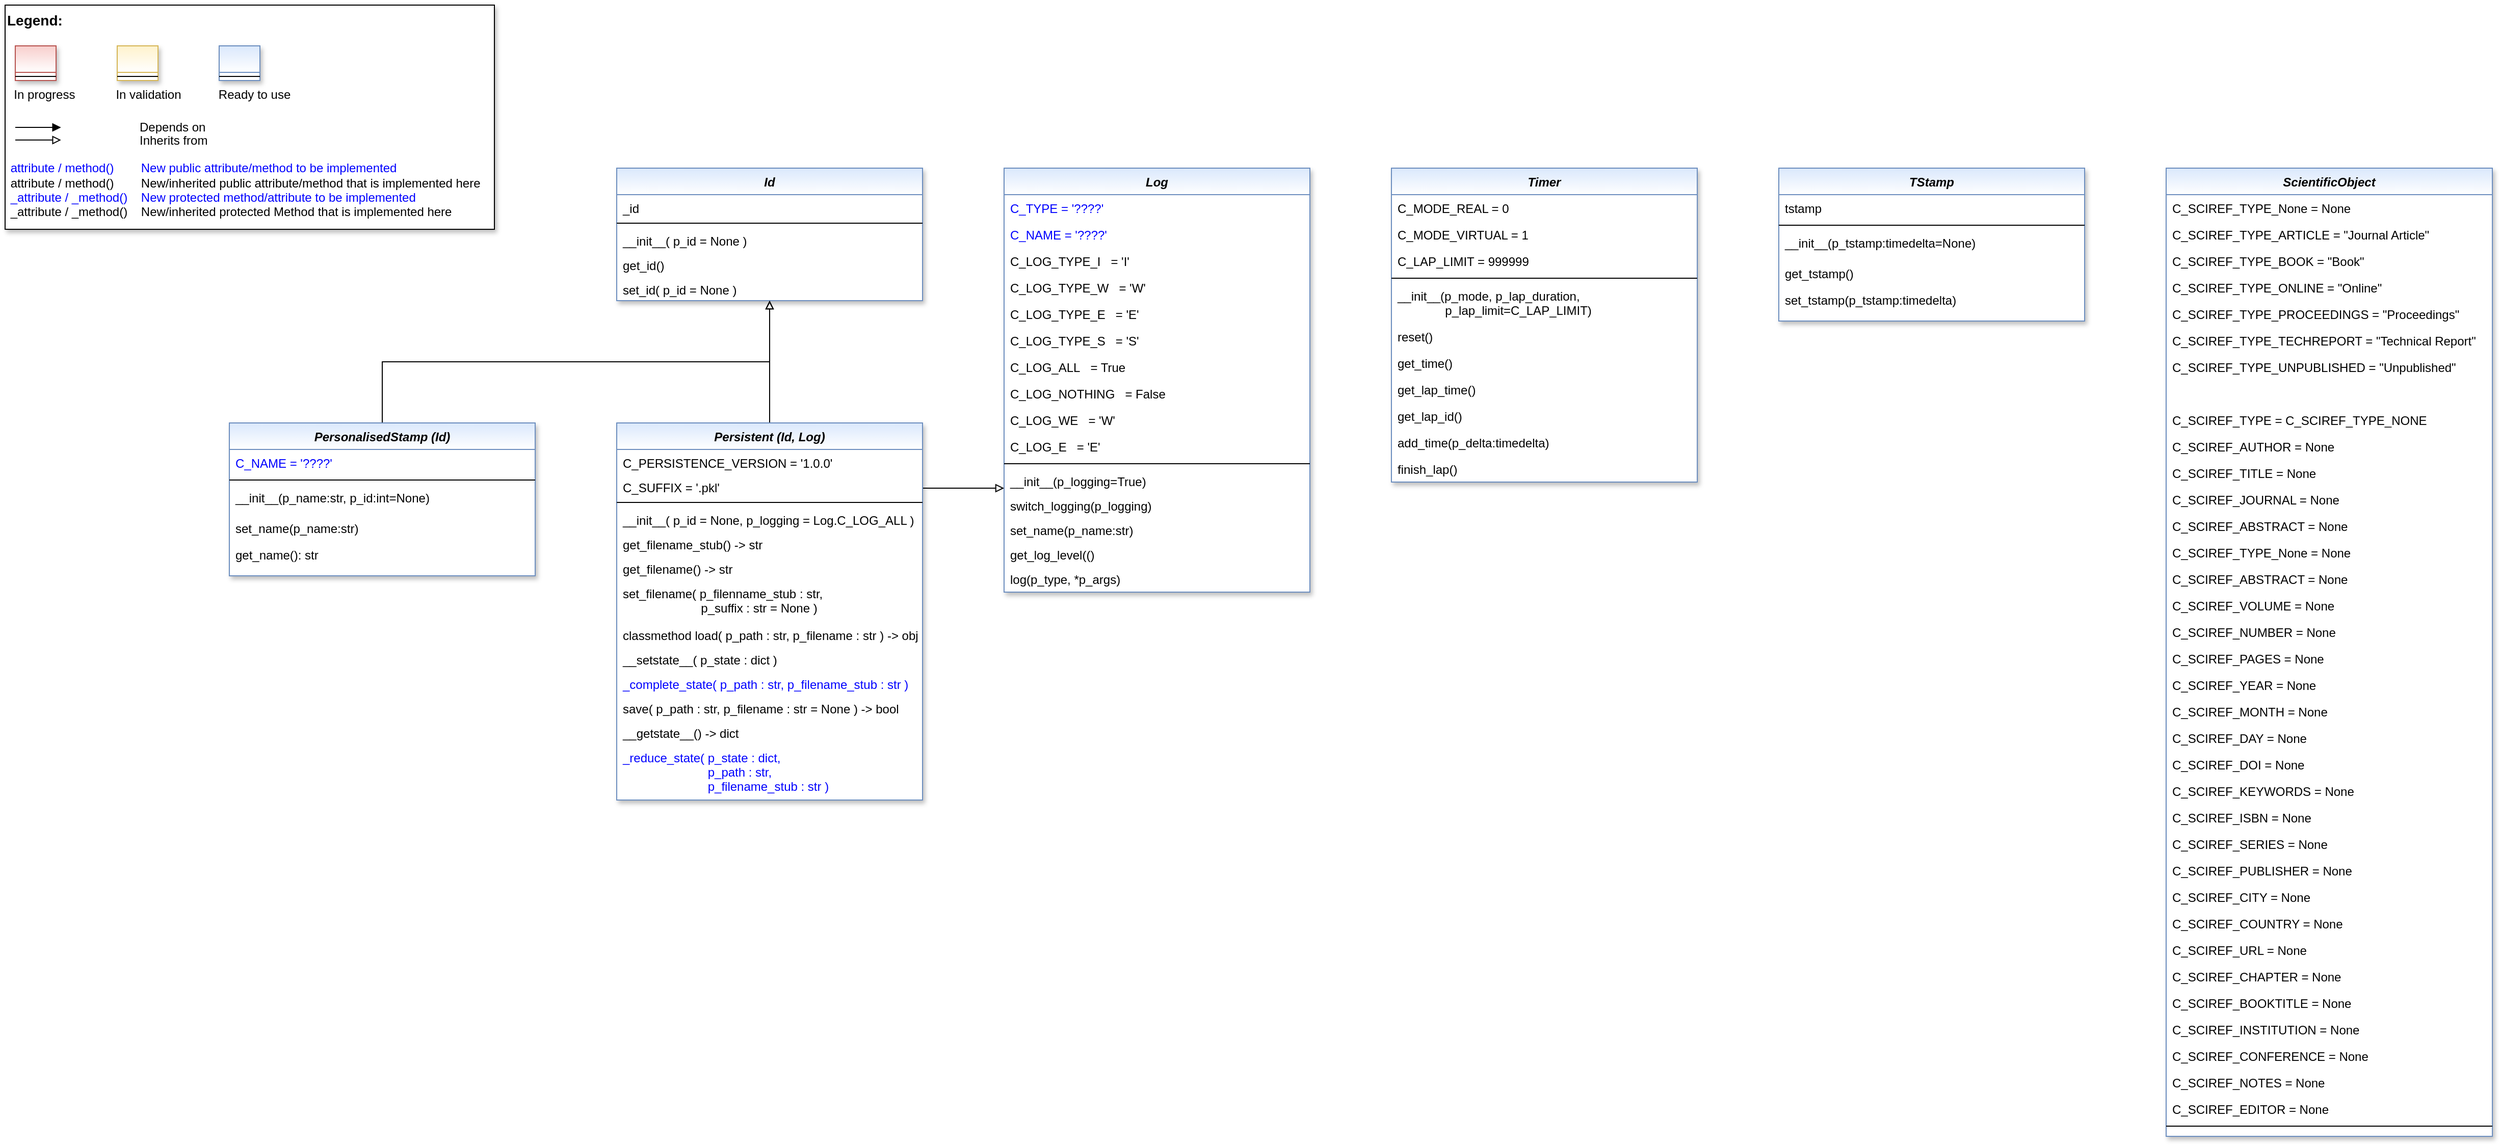 <mxfile version="20.7.4" type="device"><diagram id="C5RBs43oDa-KdzZeNtuy" name="Page-1"><mxGraphModel dx="2894" dy="1236" grid="1" gridSize="10" guides="1" tooltips="1" connect="1" arrows="1" fold="1" page="1" pageScale="1" pageWidth="2336" pageHeight="1654" background="none" math="0" shadow="0"><root><mxCell id="WIyWlLk6GJQsqaUBKTNV-0"/><mxCell id="WIyWlLk6GJQsqaUBKTNV-1" parent="WIyWlLk6GJQsqaUBKTNV-0"/><mxCell id="bgMfdcs62GZ-gJ5sxorQ-0" value="Timer" style="swimlane;fontStyle=3;align=center;verticalAlign=top;childLayout=stackLayout;horizontal=1;startSize=26;horizontalStack=0;resizeParent=1;resizeLast=0;collapsible=1;marginBottom=0;rounded=0;shadow=1;strokeWidth=1;fillColor=#dae8fc;strokeColor=#6c8ebf;gradientColor=#FFFFFF;swimlaneFillColor=#FFFFFF;" parent="WIyWlLk6GJQsqaUBKTNV-1" vertex="1"><mxGeometry x="1400" y="200" width="300" height="308" as="geometry"><mxRectangle x="230" y="140" width="160" height="26" as="alternateBounds"/></mxGeometry></mxCell><mxCell id="bgMfdcs62GZ-gJ5sxorQ-1" value="C_MODE_REAL = 0" style="text;align=left;verticalAlign=top;spacingLeft=4;spacingRight=4;overflow=hidden;rotatable=0;points=[[0,0.5],[1,0.5]];portConstraint=eastwest;" parent="bgMfdcs62GZ-gJ5sxorQ-0" vertex="1"><mxGeometry y="26" width="300" height="26" as="geometry"/></mxCell><mxCell id="a7D3vBZzGCBZv9gorVLi-0" value="C_MODE_VIRTUAL = 1" style="text;align=left;verticalAlign=top;spacingLeft=4;spacingRight=4;overflow=hidden;rotatable=0;points=[[0,0.5],[1,0.5]];portConstraint=eastwest;" parent="bgMfdcs62GZ-gJ5sxorQ-0" vertex="1"><mxGeometry y="52" width="300" height="26" as="geometry"/></mxCell><mxCell id="a7D3vBZzGCBZv9gorVLi-1" value="C_LAP_LIMIT = 999999" style="text;align=left;verticalAlign=top;spacingLeft=4;spacingRight=4;overflow=hidden;rotatable=0;points=[[0,0.5],[1,0.5]];portConstraint=eastwest;" parent="bgMfdcs62GZ-gJ5sxorQ-0" vertex="1"><mxGeometry y="78" width="300" height="26" as="geometry"/></mxCell><mxCell id="bgMfdcs62GZ-gJ5sxorQ-2" value="" style="line;html=1;strokeWidth=1;align=left;verticalAlign=middle;spacingTop=-1;spacingLeft=3;spacingRight=3;rotatable=0;labelPosition=right;points=[];portConstraint=eastwest;" parent="bgMfdcs62GZ-gJ5sxorQ-0" vertex="1"><mxGeometry y="104" width="300" height="8" as="geometry"/></mxCell><mxCell id="bgMfdcs62GZ-gJ5sxorQ-3" value="__init__(p_mode, p_lap_duration,&#10;              p_lap_limit=C_LAP_LIMIT)" style="text;align=left;verticalAlign=top;spacingLeft=4;spacingRight=4;overflow=hidden;rotatable=0;points=[[0,0.5],[1,0.5]];portConstraint=eastwest;" parent="bgMfdcs62GZ-gJ5sxorQ-0" vertex="1"><mxGeometry y="112" width="300" height="40" as="geometry"/></mxCell><mxCell id="a7D3vBZzGCBZv9gorVLi-2" value="reset()" style="text;align=left;verticalAlign=top;spacingLeft=4;spacingRight=4;overflow=hidden;rotatable=0;points=[[0,0.5],[1,0.5]];portConstraint=eastwest;" parent="bgMfdcs62GZ-gJ5sxorQ-0" vertex="1"><mxGeometry y="152" width="300" height="26" as="geometry"/></mxCell><mxCell id="a7D3vBZzGCBZv9gorVLi-3" value="get_time()" style="text;align=left;verticalAlign=top;spacingLeft=4;spacingRight=4;overflow=hidden;rotatable=0;points=[[0,0.5],[1,0.5]];portConstraint=eastwest;" parent="bgMfdcs62GZ-gJ5sxorQ-0" vertex="1"><mxGeometry y="178" width="300" height="26" as="geometry"/></mxCell><mxCell id="PuHn4NUrcOmfV9xxtkw8-0" value="get_lap_time()" style="text;align=left;verticalAlign=top;spacingLeft=4;spacingRight=4;overflow=hidden;rotatable=0;points=[[0,0.5],[1,0.5]];portConstraint=eastwest;" parent="bgMfdcs62GZ-gJ5sxorQ-0" vertex="1"><mxGeometry y="204" width="300" height="26" as="geometry"/></mxCell><mxCell id="PuHn4NUrcOmfV9xxtkw8-1" value="get_lap_id()" style="text;align=left;verticalAlign=top;spacingLeft=4;spacingRight=4;overflow=hidden;rotatable=0;points=[[0,0.5],[1,0.5]];portConstraint=eastwest;" parent="bgMfdcs62GZ-gJ5sxorQ-0" vertex="1"><mxGeometry y="230" width="300" height="26" as="geometry"/></mxCell><mxCell id="TGkLLcsEz0-7tvpFlWuC-0" value="add_time(p_delta:timedelta)" style="text;align=left;verticalAlign=top;spacingLeft=4;spacingRight=4;overflow=hidden;rotatable=0;points=[[0,0.5],[1,0.5]];portConstraint=eastwest;" parent="bgMfdcs62GZ-gJ5sxorQ-0" vertex="1"><mxGeometry y="256" width="300" height="26" as="geometry"/></mxCell><mxCell id="PuHn4NUrcOmfV9xxtkw8-2" value="finish_lap()" style="text;align=left;verticalAlign=top;spacingLeft=4;spacingRight=4;overflow=hidden;rotatable=0;points=[[0,0.5],[1,0.5]];portConstraint=eastwest;" parent="bgMfdcs62GZ-gJ5sxorQ-0" vertex="1"><mxGeometry y="282" width="300" height="26" as="geometry"/></mxCell><mxCell id="wOOyNorhm0IPKL5RJFF_-0" value="Log" style="swimlane;fontStyle=3;align=center;verticalAlign=top;childLayout=stackLayout;horizontal=1;startSize=26;horizontalStack=0;resizeParent=1;resizeLast=0;collapsible=1;marginBottom=0;rounded=0;shadow=1;strokeWidth=1;fillColor=#dae8fc;strokeColor=#6c8ebf;gradientColor=#FFFFFF;swimlaneFillColor=#FFFFFF;" parent="WIyWlLk6GJQsqaUBKTNV-1" vertex="1"><mxGeometry x="1020" y="200" width="300" height="416" as="geometry"><mxRectangle x="230" y="140" width="160" height="26" as="alternateBounds"/></mxGeometry></mxCell><mxCell id="wOOyNorhm0IPKL5RJFF_-1" value="C_TYPE = '????'&#10;" style="text;align=left;verticalAlign=top;spacingLeft=4;spacingRight=4;overflow=hidden;rotatable=0;points=[[0,0.5],[1,0.5]];portConstraint=eastwest;fontColor=#0000FF;" parent="wOOyNorhm0IPKL5RJFF_-0" vertex="1"><mxGeometry y="26" width="300" height="26" as="geometry"/></mxCell><mxCell id="wOOyNorhm0IPKL5RJFF_-4" value="C_NAME = '????'&#10;" style="text;align=left;verticalAlign=top;spacingLeft=4;spacingRight=4;overflow=hidden;rotatable=0;points=[[0,0.5],[1,0.5]];portConstraint=eastwest;fontColor=#0000FF;" parent="wOOyNorhm0IPKL5RJFF_-0" vertex="1"><mxGeometry y="52" width="300" height="26" as="geometry"/></mxCell><mxCell id="Sitd4XUR5ouGdiu0kk2x-0" value="C_LOG_TYPE_I   = 'I'" style="text;align=left;verticalAlign=top;spacingLeft=4;spacingRight=4;overflow=hidden;rotatable=0;points=[[0,0.5],[1,0.5]];portConstraint=eastwest;fontColor=default;" parent="wOOyNorhm0IPKL5RJFF_-0" vertex="1"><mxGeometry y="78" width="300" height="26" as="geometry"/></mxCell><mxCell id="Sitd4XUR5ouGdiu0kk2x-1" value="C_LOG_TYPE_W   = 'W'" style="text;align=left;verticalAlign=top;spacingLeft=4;spacingRight=4;overflow=hidden;rotatable=0;points=[[0,0.5],[1,0.5]];portConstraint=eastwest;fontColor=default;" parent="wOOyNorhm0IPKL5RJFF_-0" vertex="1"><mxGeometry y="104" width="300" height="26" as="geometry"/></mxCell><mxCell id="Sitd4XUR5ouGdiu0kk2x-2" value="C_LOG_TYPE_E   = 'E'" style="text;align=left;verticalAlign=top;spacingLeft=4;spacingRight=4;overflow=hidden;rotatable=0;points=[[0,0.5],[1,0.5]];portConstraint=eastwest;fontColor=default;" parent="wOOyNorhm0IPKL5RJFF_-0" vertex="1"><mxGeometry y="130" width="300" height="26" as="geometry"/></mxCell><mxCell id="Sitd4XUR5ouGdiu0kk2x-3" value="C_LOG_TYPE_S   = 'S'" style="text;align=left;verticalAlign=top;spacingLeft=4;spacingRight=4;overflow=hidden;rotatable=0;points=[[0,0.5],[1,0.5]];portConstraint=eastwest;fontColor=default;" parent="wOOyNorhm0IPKL5RJFF_-0" vertex="1"><mxGeometry y="156" width="300" height="26" as="geometry"/></mxCell><mxCell id="Sitd4XUR5ouGdiu0kk2x-4" value="C_LOG_ALL   = True" style="text;align=left;verticalAlign=top;spacingLeft=4;spacingRight=4;overflow=hidden;rotatable=0;points=[[0,0.5],[1,0.5]];portConstraint=eastwest;fontColor=default;" parent="wOOyNorhm0IPKL5RJFF_-0" vertex="1"><mxGeometry y="182" width="300" height="26" as="geometry"/></mxCell><mxCell id="Sitd4XUR5ouGdiu0kk2x-5" value="C_LOG_NOTHING   = False" style="text;align=left;verticalAlign=top;spacingLeft=4;spacingRight=4;overflow=hidden;rotatable=0;points=[[0,0.5],[1,0.5]];portConstraint=eastwest;fontColor=default;" parent="wOOyNorhm0IPKL5RJFF_-0" vertex="1"><mxGeometry y="208" width="300" height="26" as="geometry"/></mxCell><mxCell id="Sitd4XUR5ouGdiu0kk2x-6" value="C_LOG_WE   = 'W'" style="text;align=left;verticalAlign=top;spacingLeft=4;spacingRight=4;overflow=hidden;rotatable=0;points=[[0,0.5],[1,0.5]];portConstraint=eastwest;fontColor=default;" parent="wOOyNorhm0IPKL5RJFF_-0" vertex="1"><mxGeometry y="234" width="300" height="26" as="geometry"/></mxCell><mxCell id="Sitd4XUR5ouGdiu0kk2x-7" value="C_LOG_E   = 'E'" style="text;align=left;verticalAlign=top;spacingLeft=4;spacingRight=4;overflow=hidden;rotatable=0;points=[[0,0.5],[1,0.5]];portConstraint=eastwest;fontColor=default;" parent="wOOyNorhm0IPKL5RJFF_-0" vertex="1"><mxGeometry y="260" width="300" height="26" as="geometry"/></mxCell><mxCell id="wOOyNorhm0IPKL5RJFF_-2" value="" style="line;html=1;strokeWidth=1;align=left;verticalAlign=middle;spacingTop=-1;spacingLeft=3;spacingRight=3;rotatable=0;labelPosition=right;points=[];portConstraint=eastwest;" parent="wOOyNorhm0IPKL5RJFF_-0" vertex="1"><mxGeometry y="286" width="300" height="8" as="geometry"/></mxCell><mxCell id="wOOyNorhm0IPKL5RJFF_-3" value="__init__(p_logging=True)" style="text;align=left;verticalAlign=top;spacingLeft=4;spacingRight=4;overflow=hidden;rotatable=0;points=[[0,0.5],[1,0.5]];portConstraint=eastwest;" parent="wOOyNorhm0IPKL5RJFF_-0" vertex="1"><mxGeometry y="294" width="300" height="24" as="geometry"/></mxCell><mxCell id="wOOyNorhm0IPKL5RJFF_-5" value="switch_logging(p_logging)" style="text;align=left;verticalAlign=top;spacingLeft=4;spacingRight=4;overflow=hidden;rotatable=0;points=[[0,0.5],[1,0.5]];portConstraint=eastwest;" parent="wOOyNorhm0IPKL5RJFF_-0" vertex="1"><mxGeometry y="318" width="300" height="24" as="geometry"/></mxCell><mxCell id="5YyYM9NK3f8UlfanujHQ-0" value="set_name(p_name:str)" style="text;align=left;verticalAlign=top;spacingLeft=4;spacingRight=4;overflow=hidden;rotatable=0;points=[[0,0.5],[1,0.5]];portConstraint=eastwest;" parent="wOOyNorhm0IPKL5RJFF_-0" vertex="1"><mxGeometry y="342" width="300" height="24" as="geometry"/></mxCell><mxCell id="wCxpYQhEE_Nz_e2Aimwp-0" value="get_log_level(()" style="text;align=left;verticalAlign=top;spacingLeft=4;spacingRight=4;overflow=hidden;rotatable=0;points=[[0,0.5],[1,0.5]];portConstraint=eastwest;" parent="wOOyNorhm0IPKL5RJFF_-0" vertex="1"><mxGeometry y="366" width="300" height="24" as="geometry"/></mxCell><mxCell id="wOOyNorhm0IPKL5RJFF_-7" value="log(p_type, *p_args)" style="text;align=left;verticalAlign=top;spacingLeft=4;spacingRight=4;overflow=hidden;rotatable=0;points=[[0,0.5],[1,0.5]];portConstraint=eastwest;" parent="wOOyNorhm0IPKL5RJFF_-0" vertex="1"><mxGeometry y="390" width="300" height="26" as="geometry"/></mxCell><mxCell id="huwpeFCsxoTQQdfWVsrF-0" value="TStamp" style="swimlane;fontStyle=3;align=center;verticalAlign=top;childLayout=stackLayout;horizontal=1;startSize=26;horizontalStack=0;resizeParent=1;resizeLast=0;collapsible=1;marginBottom=0;rounded=0;shadow=1;strokeWidth=1;fillColor=#dae8fc;strokeColor=#6c8ebf;gradientColor=#FFFFFF;swimlaneFillColor=#FFFFFF;" parent="WIyWlLk6GJQsqaUBKTNV-1" vertex="1"><mxGeometry x="1780" y="200" width="300" height="150" as="geometry"><mxRectangle x="230" y="140" width="160" height="26" as="alternateBounds"/></mxGeometry></mxCell><mxCell id="huwpeFCsxoTQQdfWVsrF-1" value="tstamp" style="text;align=left;verticalAlign=top;spacingLeft=4;spacingRight=4;overflow=hidden;rotatable=0;points=[[0,0.5],[1,0.5]];portConstraint=eastwest;" parent="huwpeFCsxoTQQdfWVsrF-0" vertex="1"><mxGeometry y="26" width="300" height="26" as="geometry"/></mxCell><mxCell id="huwpeFCsxoTQQdfWVsrF-4" value="" style="line;html=1;strokeWidth=1;align=left;verticalAlign=middle;spacingTop=-1;spacingLeft=3;spacingRight=3;rotatable=0;labelPosition=right;points=[];portConstraint=eastwest;" parent="huwpeFCsxoTQQdfWVsrF-0" vertex="1"><mxGeometry y="52" width="300" height="8" as="geometry"/></mxCell><mxCell id="huwpeFCsxoTQQdfWVsrF-5" value="__init__(p_tstamp:timedelta=None)" style="text;align=left;verticalAlign=top;spacingLeft=4;spacingRight=4;overflow=hidden;rotatable=0;points=[[0,0.5],[1,0.5]];portConstraint=eastwest;" parent="huwpeFCsxoTQQdfWVsrF-0" vertex="1"><mxGeometry y="60" width="300" height="30" as="geometry"/></mxCell><mxCell id="huwpeFCsxoTQQdfWVsrF-6" value="get_tstamp()" style="text;align=left;verticalAlign=top;spacingLeft=4;spacingRight=4;overflow=hidden;rotatable=0;points=[[0,0.5],[1,0.5]];portConstraint=eastwest;" parent="huwpeFCsxoTQQdfWVsrF-0" vertex="1"><mxGeometry y="90" width="300" height="26" as="geometry"/></mxCell><mxCell id="huwpeFCsxoTQQdfWVsrF-7" value="set_tstamp(p_tstamp:timedelta)" style="text;align=left;verticalAlign=top;spacingLeft=4;spacingRight=4;overflow=hidden;rotatable=0;points=[[0,0.5],[1,0.5]];portConstraint=eastwest;" parent="huwpeFCsxoTQQdfWVsrF-0" vertex="1"><mxGeometry y="116" width="300" height="26" as="geometry"/></mxCell><mxCell id="ZXzUqIAL4igxPkpYoOi9-0" value="Id" style="swimlane;fontStyle=3;align=center;verticalAlign=top;childLayout=stackLayout;horizontal=1;startSize=26;horizontalStack=0;resizeParent=1;resizeLast=0;collapsible=1;marginBottom=0;rounded=0;shadow=1;strokeWidth=1;fillColor=#dae8fc;strokeColor=#6c8ebf;gradientColor=#FFFFFF;swimlaneFillColor=#FFFFFF;" parent="WIyWlLk6GJQsqaUBKTNV-1" vertex="1"><mxGeometry x="640" y="200" width="300" height="130" as="geometry"><mxRectangle x="230" y="140" width="160" height="26" as="alternateBounds"/></mxGeometry></mxCell><mxCell id="cLGEqnKjlF98sGwJrwcT-0" value="_id" style="text;align=left;verticalAlign=top;spacingLeft=4;spacingRight=4;overflow=hidden;rotatable=0;points=[[0,0.5],[1,0.5]];portConstraint=eastwest;" parent="ZXzUqIAL4igxPkpYoOi9-0" vertex="1"><mxGeometry y="26" width="300" height="24" as="geometry"/></mxCell><mxCell id="ZXzUqIAL4igxPkpYoOi9-1" value="" style="line;html=1;strokeWidth=1;align=left;verticalAlign=middle;spacingTop=-1;spacingLeft=3;spacingRight=3;rotatable=0;labelPosition=right;points=[];portConstraint=eastwest;" parent="ZXzUqIAL4igxPkpYoOi9-0" vertex="1"><mxGeometry y="50" width="300" height="8" as="geometry"/></mxCell><mxCell id="ZXzUqIAL4igxPkpYoOi9-3" value="__init__( p_id = None )" style="text;align=left;verticalAlign=top;spacingLeft=4;spacingRight=4;overflow=hidden;rotatable=0;points=[[0,0.5],[1,0.5]];portConstraint=eastwest;" parent="ZXzUqIAL4igxPkpYoOi9-0" vertex="1"><mxGeometry y="58" width="300" height="24" as="geometry"/></mxCell><mxCell id="cLGEqnKjlF98sGwJrwcT-1" value="get_id()" style="text;align=left;verticalAlign=top;spacingLeft=4;spacingRight=4;overflow=hidden;rotatable=0;points=[[0,0.5],[1,0.5]];portConstraint=eastwest;" parent="ZXzUqIAL4igxPkpYoOi9-0" vertex="1"><mxGeometry y="82" width="300" height="24" as="geometry"/></mxCell><mxCell id="cLGEqnKjlF98sGwJrwcT-2" value="set_id( p_id = None )" style="text;align=left;verticalAlign=top;spacingLeft=4;spacingRight=4;overflow=hidden;rotatable=0;points=[[0,0.5],[1,0.5]];portConstraint=eastwest;" parent="ZXzUqIAL4igxPkpYoOi9-0" vertex="1"><mxGeometry y="106" width="300" height="24" as="geometry"/></mxCell><mxCell id="Sitd4XUR5ouGdiu0kk2x-8" value="" style="group" parent="WIyWlLk6GJQsqaUBKTNV-1" vertex="1" connectable="0"><mxGeometry x="40" y="40" width="480" height="220" as="geometry"/></mxCell><mxCell id="Sitd4XUR5ouGdiu0kk2x-9" value="&lt;font color=&quot;#000000&quot; size=&quot;1&quot;&gt;&lt;b style=&quot;font-size: 14px&quot;&gt;Legend:&lt;br&gt;&lt;/b&gt;&lt;/font&gt;&lt;br&gt;&lt;br&gt;&lt;br&gt;&lt;font color=&quot;#0000ff&quot; style=&quot;font-size: 6px&quot;&gt;&lt;br&gt;&lt;/font&gt;&lt;span style=&quot;color: rgb(0 , 0 , 0)&quot;&gt;&lt;font style=&quot;font-size: 4px&quot;&gt;&amp;nbsp; &amp;nbsp;&lt;/font&gt;&amp;nbsp;In progress&amp;nbsp; &amp;nbsp; &amp;nbsp; &amp;nbsp; &amp;nbsp; &amp;nbsp; In validation&amp;nbsp; &amp;nbsp; &amp;nbsp; &amp;nbsp; &amp;nbsp; &amp;nbsp;Ready to use&lt;/span&gt;&lt;font color=&quot;#000000&quot;&gt;&amp;nbsp;&lt;br&gt;&lt;/font&gt;&lt;font color=&quot;#0000ff&quot;&gt;&lt;br&gt;&lt;br&gt;&lt;br&gt;&lt;br&gt;&amp;nbsp;attribute / method()&amp;nbsp; &amp;nbsp; &amp;nbsp; &amp;nbsp; New public attribute/method to be implemented&lt;/font&gt;&lt;br&gt;&lt;font color=&quot;#000000&quot;&gt;&amp;nbsp;&lt;/font&gt;&lt;font color=&quot;#000000&quot;&gt;attribute / method()&lt;span&gt;&#9;&lt;/span&gt;&amp;nbsp; &amp;nbsp; &amp;nbsp; &amp;nbsp;New/inherited public attribute/method that is implemented here&lt;br&gt;&lt;/font&gt;&lt;font color=&quot;#0000ff&quot;&gt;&amp;nbsp;_attribute /&amp;nbsp;&lt;/font&gt;&lt;font color=&quot;#0000ff&quot;&gt;_method()&amp;nbsp; &amp;nbsp; New protected method/attribute to be implemented&lt;/font&gt;&lt;br&gt;&lt;font color=&quot;#000000&quot;&gt;&amp;nbsp;_attribute / _method()&amp;nbsp; &amp;nbsp; New/inherited protected Method that is implemented here&lt;br&gt;&lt;/font&gt;&lt;font color=&quot;#000000&quot;&gt;&lt;br&gt;&lt;br&gt;&lt;br&gt;&lt;br&gt;&lt;br&gt;&lt;/font&gt;" style="text;html=1;align=left;verticalAlign=top;whiteSpace=wrap;rounded=0;fontColor=#006600;strokeColor=#000000;shadow=1;fillColor=#ffffff;" parent="Sitd4XUR5ouGdiu0kk2x-8" vertex="1"><mxGeometry width="480" height="220" as="geometry"/></mxCell><mxCell id="Sitd4XUR5ouGdiu0kk2x-10" value="Depends on" style="endArrow=block;html=1;labelPosition=right;verticalLabelPosition=middle;align=left;verticalAlign=middle;endFill=1;fontSize=12;" parent="Sitd4XUR5ouGdiu0kk2x-8" edge="1"><mxGeometry x="-1590" y="-2180" width="50" height="50" as="geometry"><mxPoint x="10.0" y="120.003" as="sourcePoint"/><mxPoint x="54.848" y="120.003" as="targetPoint"/><mxPoint x="98" as="offset"/><Array as="points"><mxPoint x="30" y="120"/></Array></mxGeometry></mxCell><mxCell id="Sitd4XUR5ouGdiu0kk2x-11" value="Inherits from" style="endArrow=block;html=1;labelPosition=right;verticalLabelPosition=middle;align=left;verticalAlign=middle;endFill=0;fontSize=12;" parent="Sitd4XUR5ouGdiu0kk2x-8" edge="1"><mxGeometry x="-1590" y="-2180" width="50" height="50" as="geometry"><mxPoint x="10.0" y="132.385" as="sourcePoint"/><mxPoint x="54.848" y="132.385" as="targetPoint"/><mxPoint x="98" y="1" as="offset"/></mxGeometry></mxCell><mxCell id="Sitd4XUR5ouGdiu0kk2x-12" value="" style="swimlane;fontStyle=3;align=center;verticalAlign=top;childLayout=stackLayout;horizontal=1;startSize=26;horizontalStack=0;resizeParent=1;resizeLast=0;collapsible=1;marginBottom=0;rounded=0;shadow=1;strokeWidth=1;fillColor=#f8cecc;strokeColor=#b85450;gradientColor=#ffffff;swimlaneFillColor=#ffffff;" parent="Sitd4XUR5ouGdiu0kk2x-8" vertex="1"><mxGeometry x="10" y="40" width="40" height="34" as="geometry"><mxRectangle x="230" y="140" width="160" height="26" as="alternateBounds"/></mxGeometry></mxCell><mxCell id="Sitd4XUR5ouGdiu0kk2x-13" value="" style="line;html=1;strokeWidth=1;align=left;verticalAlign=middle;spacingTop=-1;spacingLeft=3;spacingRight=3;rotatable=0;labelPosition=right;points=[];portConstraint=eastwest;" parent="Sitd4XUR5ouGdiu0kk2x-12" vertex="1"><mxGeometry y="26" width="40" height="8" as="geometry"/></mxCell><mxCell id="Sitd4XUR5ouGdiu0kk2x-14" value="" style="swimlane;fontStyle=3;align=center;verticalAlign=top;childLayout=stackLayout;horizontal=1;startSize=26;horizontalStack=0;resizeParent=1;resizeLast=0;collapsible=1;marginBottom=0;rounded=0;shadow=1;strokeWidth=1;fillColor=#fff2cc;strokeColor=#d6b656;gradientColor=#ffffff;swimlaneFillColor=#ffffff;" parent="Sitd4XUR5ouGdiu0kk2x-8" vertex="1"><mxGeometry x="110" y="40" width="40" height="34" as="geometry"><mxRectangle x="230" y="140" width="160" height="26" as="alternateBounds"/></mxGeometry></mxCell><mxCell id="Sitd4XUR5ouGdiu0kk2x-15" value="" style="line;html=1;strokeWidth=1;align=left;verticalAlign=middle;spacingTop=-1;spacingLeft=3;spacingRight=3;rotatable=0;labelPosition=right;points=[];portConstraint=eastwest;" parent="Sitd4XUR5ouGdiu0kk2x-14" vertex="1"><mxGeometry y="26" width="40" height="8" as="geometry"/></mxCell><mxCell id="Sitd4XUR5ouGdiu0kk2x-16" value="" style="swimlane;fontStyle=3;align=center;verticalAlign=top;childLayout=stackLayout;horizontal=1;startSize=26;horizontalStack=0;resizeParent=1;resizeLast=0;collapsible=1;marginBottom=0;rounded=0;shadow=1;strokeWidth=1;fillColor=#dae8fc;strokeColor=#6c8ebf;gradientColor=#ffffff;swimlaneFillColor=#ffffff;" parent="Sitd4XUR5ouGdiu0kk2x-8" vertex="1"><mxGeometry x="210" y="40" width="40" height="34" as="geometry"><mxRectangle x="230" y="140" width="160" height="26" as="alternateBounds"/></mxGeometry></mxCell><mxCell id="Sitd4XUR5ouGdiu0kk2x-17" value="" style="line;html=1;strokeWidth=1;align=left;verticalAlign=middle;spacingTop=-1;spacingLeft=3;spacingRight=3;rotatable=0;labelPosition=right;points=[];portConstraint=eastwest;" parent="Sitd4XUR5ouGdiu0kk2x-16" vertex="1"><mxGeometry y="26" width="40" height="8" as="geometry"/></mxCell><mxCell id="cLGEqnKjlF98sGwJrwcT-15" style="edgeStyle=orthogonalEdgeStyle;rounded=0;orthogonalLoop=1;jettySize=auto;html=1;endArrow=block;endFill=0;" parent="WIyWlLk6GJQsqaUBKTNV-1" source="fBVEfF3avQhWG5mbOqyu-0" target="ZXzUqIAL4igxPkpYoOi9-0" edge="1"><mxGeometry relative="1" as="geometry"><Array as="points"><mxPoint x="410" y="390"/><mxPoint x="790" y="390"/></Array></mxGeometry></mxCell><mxCell id="fBVEfF3avQhWG5mbOqyu-0" value="PersonalisedStamp (Id)" style="swimlane;fontStyle=3;align=center;verticalAlign=top;childLayout=stackLayout;horizontal=1;startSize=26;horizontalStack=0;resizeParent=1;resizeLast=0;collapsible=1;marginBottom=0;rounded=0;shadow=1;strokeWidth=1;fillColor=#dae8fc;strokeColor=#6c8ebf;gradientColor=#FFFFFF;swimlaneFillColor=#FFFFFF;" parent="WIyWlLk6GJQsqaUBKTNV-1" vertex="1"><mxGeometry x="260" y="450" width="300" height="150" as="geometry"><mxRectangle x="230" y="140" width="160" height="26" as="alternateBounds"/></mxGeometry></mxCell><mxCell id="fBVEfF3avQhWG5mbOqyu-6" value="C_NAME = '????'&#10;" style="text;align=left;verticalAlign=top;spacingLeft=4;spacingRight=4;overflow=hidden;rotatable=0;points=[[0,0.5],[1,0.5]];portConstraint=eastwest;fontColor=#0000FF;" parent="fBVEfF3avQhWG5mbOqyu-0" vertex="1"><mxGeometry y="26" width="300" height="26" as="geometry"/></mxCell><mxCell id="fBVEfF3avQhWG5mbOqyu-2" value="" style="line;html=1;strokeWidth=1;align=left;verticalAlign=middle;spacingTop=-1;spacingLeft=3;spacingRight=3;rotatable=0;labelPosition=right;points=[];portConstraint=eastwest;" parent="fBVEfF3avQhWG5mbOqyu-0" vertex="1"><mxGeometry y="52" width="300" height="8" as="geometry"/></mxCell><mxCell id="fBVEfF3avQhWG5mbOqyu-3" value="__init__(p_name:str, p_id:int=None)" style="text;align=left;verticalAlign=top;spacingLeft=4;spacingRight=4;overflow=hidden;rotatable=0;points=[[0,0.5],[1,0.5]];portConstraint=eastwest;" parent="fBVEfF3avQhWG5mbOqyu-0" vertex="1"><mxGeometry y="60" width="300" height="30" as="geometry"/></mxCell><mxCell id="fBVEfF3avQhWG5mbOqyu-7" value="set_name(p_name:str)" style="text;align=left;verticalAlign=top;spacingLeft=4;spacingRight=4;overflow=hidden;rotatable=0;points=[[0,0.5],[1,0.5]];portConstraint=eastwest;" parent="fBVEfF3avQhWG5mbOqyu-0" vertex="1"><mxGeometry y="90" width="300" height="26" as="geometry"/></mxCell><mxCell id="fBVEfF3avQhWG5mbOqyu-8" value="get_name(): str" style="text;align=left;verticalAlign=top;spacingLeft=4;spacingRight=4;overflow=hidden;rotatable=0;points=[[0,0.5],[1,0.5]];portConstraint=eastwest;" parent="fBVEfF3avQhWG5mbOqyu-0" vertex="1"><mxGeometry y="116" width="300" height="26" as="geometry"/></mxCell><mxCell id="UDpwU4JwNeAg4p_54pbl-0" value="ScientificObject" style="swimlane;fontStyle=3;align=center;verticalAlign=top;childLayout=stackLayout;horizontal=1;startSize=26;horizontalStack=0;resizeParent=1;resizeLast=0;collapsible=1;marginBottom=0;rounded=0;shadow=1;strokeWidth=1;fillColor=#dae8fc;strokeColor=#6c8ebf;gradientColor=#FFFFFF;swimlaneFillColor=#FFFFFF;" parent="WIyWlLk6GJQsqaUBKTNV-1" vertex="1"><mxGeometry x="2160" y="200" width="320" height="950" as="geometry"><mxRectangle x="230" y="140" width="160" height="26" as="alternateBounds"/></mxGeometry></mxCell><mxCell id="UDpwU4JwNeAg4p_54pbl-3" value="C_SCIREF_TYPE_None = None" style="text;align=left;verticalAlign=top;spacingLeft=4;spacingRight=4;overflow=hidden;rotatable=0;points=[[0,0.5],[1,0.5]];portConstraint=eastwest;fontColor=default;" parent="UDpwU4JwNeAg4p_54pbl-0" vertex="1"><mxGeometry y="26" width="320" height="26" as="geometry"/></mxCell><mxCell id="UDpwU4JwNeAg4p_54pbl-17" value="C_SCIREF_TYPE_ARTICLE = &quot;Journal Article&quot;" style="text;align=left;verticalAlign=top;spacingLeft=4;spacingRight=4;overflow=hidden;rotatable=0;points=[[0,0.5],[1,0.5]];portConstraint=eastwest;fontColor=default;" parent="UDpwU4JwNeAg4p_54pbl-0" vertex="1"><mxGeometry y="52" width="320" height="26" as="geometry"/></mxCell><mxCell id="UDpwU4JwNeAg4p_54pbl-19" value="C_SCIREF_TYPE_BOOK = &quot;Book&quot;" style="text;align=left;verticalAlign=top;spacingLeft=4;spacingRight=4;overflow=hidden;rotatable=0;points=[[0,0.5],[1,0.5]];portConstraint=eastwest;fontColor=default;" parent="UDpwU4JwNeAg4p_54pbl-0" vertex="1"><mxGeometry y="78" width="320" height="26" as="geometry"/></mxCell><mxCell id="UDpwU4JwNeAg4p_54pbl-18" value="C_SCIREF_TYPE_ONLINE = &quot;Online&quot;" style="text;align=left;verticalAlign=top;spacingLeft=4;spacingRight=4;overflow=hidden;rotatable=0;points=[[0,0.5],[1,0.5]];portConstraint=eastwest;fontColor=default;" parent="UDpwU4JwNeAg4p_54pbl-0" vertex="1"><mxGeometry y="104" width="320" height="26" as="geometry"/></mxCell><mxCell id="UDpwU4JwNeAg4p_54pbl-21" value="C_SCIREF_TYPE_PROCEEDINGS = &quot;Proceedings&quot;" style="text;align=left;verticalAlign=top;spacingLeft=4;spacingRight=4;overflow=hidden;rotatable=0;points=[[0,0.5],[1,0.5]];portConstraint=eastwest;fontColor=default;" parent="UDpwU4JwNeAg4p_54pbl-0" vertex="1"><mxGeometry y="130" width="320" height="26" as="geometry"/></mxCell><mxCell id="UDpwU4JwNeAg4p_54pbl-20" value="C_SCIREF_TYPE_TECHREPORT = &quot;Technical Report&quot;" style="text;align=left;verticalAlign=top;spacingLeft=4;spacingRight=4;overflow=hidden;rotatable=0;points=[[0,0.5],[1,0.5]];portConstraint=eastwest;fontColor=default;" parent="UDpwU4JwNeAg4p_54pbl-0" vertex="1"><mxGeometry y="156" width="320" height="26" as="geometry"/></mxCell><mxCell id="UDpwU4JwNeAg4p_54pbl-27" value="C_SCIREF_TYPE_UNPUBLISHED = &quot;Unpublished&quot;" style="text;align=left;verticalAlign=top;spacingLeft=4;spacingRight=4;overflow=hidden;rotatable=0;points=[[0,0.5],[1,0.5]];portConstraint=eastwest;fontColor=default;" parent="UDpwU4JwNeAg4p_54pbl-0" vertex="1"><mxGeometry y="182" width="320" height="26" as="geometry"/></mxCell><mxCell id="UDpwU4JwNeAg4p_54pbl-29" value=" " style="text;align=left;verticalAlign=top;spacingLeft=4;spacingRight=4;overflow=hidden;rotatable=0;points=[[0,0.5],[1,0.5]];portConstraint=eastwest;fontColor=default;" parent="UDpwU4JwNeAg4p_54pbl-0" vertex="1"><mxGeometry y="208" width="320" height="26" as="geometry"/></mxCell><mxCell id="UDpwU4JwNeAg4p_54pbl-26" value="C_SCIREF_TYPE = C_SCIREF_TYPE_NONE" style="text;align=left;verticalAlign=top;spacingLeft=4;spacingRight=4;overflow=hidden;rotatable=0;points=[[0,0.5],[1,0.5]];portConstraint=eastwest;fontColor=default;" parent="UDpwU4JwNeAg4p_54pbl-0" vertex="1"><mxGeometry y="234" width="320" height="26" as="geometry"/></mxCell><mxCell id="UDpwU4JwNeAg4p_54pbl-25" value=" C_SCIREF_AUTHOR = None" style="text;align=left;verticalAlign=top;spacingLeft=4;spacingRight=4;overflow=hidden;rotatable=0;points=[[0,0.5],[1,0.5]];portConstraint=eastwest;fontColor=default;" parent="UDpwU4JwNeAg4p_54pbl-0" vertex="1"><mxGeometry y="260" width="320" height="26" as="geometry"/></mxCell><mxCell id="UDpwU4JwNeAg4p_54pbl-24" value="C_SCIREF_TITLE = None" style="text;align=left;verticalAlign=top;spacingLeft=4;spacingRight=4;overflow=hidden;rotatable=0;points=[[0,0.5],[1,0.5]];portConstraint=eastwest;fontColor=default;" parent="UDpwU4JwNeAg4p_54pbl-0" vertex="1"><mxGeometry y="286" width="320" height="26" as="geometry"/></mxCell><mxCell id="UDpwU4JwNeAg4p_54pbl-23" value="C_SCIREF_JOURNAL = None" style="text;align=left;verticalAlign=top;spacingLeft=4;spacingRight=4;overflow=hidden;rotatable=0;points=[[0,0.5],[1,0.5]];portConstraint=eastwest;fontColor=default;" parent="UDpwU4JwNeAg4p_54pbl-0" vertex="1"><mxGeometry y="312" width="320" height="26" as="geometry"/></mxCell><mxCell id="UDpwU4JwNeAg4p_54pbl-22" value="C_SCIREF_ABSTRACT = None" style="text;align=left;verticalAlign=top;spacingLeft=4;spacingRight=4;overflow=hidden;rotatable=0;points=[[0,0.5],[1,0.5]];portConstraint=eastwest;fontColor=default;" parent="UDpwU4JwNeAg4p_54pbl-0" vertex="1"><mxGeometry y="338" width="320" height="26" as="geometry"/></mxCell><mxCell id="UDpwU4JwNeAg4p_54pbl-30" value="C_SCIREF_TYPE_None = None" style="text;align=left;verticalAlign=top;spacingLeft=4;spacingRight=4;overflow=hidden;rotatable=0;points=[[0,0.5],[1,0.5]];portConstraint=eastwest;fontColor=default;" parent="UDpwU4JwNeAg4p_54pbl-0" vertex="1"><mxGeometry y="364" width="320" height="26" as="geometry"/></mxCell><mxCell id="UDpwU4JwNeAg4p_54pbl-42" value="C_SCIREF_ABSTRACT = None" style="text;align=left;verticalAlign=top;spacingLeft=4;spacingRight=4;overflow=hidden;rotatable=0;points=[[0,0.5],[1,0.5]];portConstraint=eastwest;fontColor=default;" parent="UDpwU4JwNeAg4p_54pbl-0" vertex="1"><mxGeometry y="390" width="320" height="26" as="geometry"/></mxCell><mxCell id="UDpwU4JwNeAg4p_54pbl-41" value="C_SCIREF_VOLUME = None" style="text;align=left;verticalAlign=top;spacingLeft=4;spacingRight=4;overflow=hidden;rotatable=0;points=[[0,0.5],[1,0.5]];portConstraint=eastwest;fontColor=default;" parent="UDpwU4JwNeAg4p_54pbl-0" vertex="1"><mxGeometry y="416" width="320" height="26" as="geometry"/></mxCell><mxCell id="UDpwU4JwNeAg4p_54pbl-40" value="C_SCIREF_NUMBER = None" style="text;align=left;verticalAlign=top;spacingLeft=4;spacingRight=4;overflow=hidden;rotatable=0;points=[[0,0.5],[1,0.5]];portConstraint=eastwest;fontColor=default;" parent="UDpwU4JwNeAg4p_54pbl-0" vertex="1"><mxGeometry y="442" width="320" height="26" as="geometry"/></mxCell><mxCell id="UDpwU4JwNeAg4p_54pbl-39" value="C_SCIREF_PAGES = None" style="text;align=left;verticalAlign=top;spacingLeft=4;spacingRight=4;overflow=hidden;rotatable=0;points=[[0,0.5],[1,0.5]];portConstraint=eastwest;fontColor=default;" parent="UDpwU4JwNeAg4p_54pbl-0" vertex="1"><mxGeometry y="468" width="320" height="26" as="geometry"/></mxCell><mxCell id="UDpwU4JwNeAg4p_54pbl-38" value="C_SCIREF_YEAR = None" style="text;align=left;verticalAlign=top;spacingLeft=4;spacingRight=4;overflow=hidden;rotatable=0;points=[[0,0.5],[1,0.5]];portConstraint=eastwest;fontColor=default;" parent="UDpwU4JwNeAg4p_54pbl-0" vertex="1"><mxGeometry y="494" width="320" height="26" as="geometry"/></mxCell><mxCell id="UDpwU4JwNeAg4p_54pbl-37" value="C_SCIREF_MONTH = None" style="text;align=left;verticalAlign=top;spacingLeft=4;spacingRight=4;overflow=hidden;rotatable=0;points=[[0,0.5],[1,0.5]];portConstraint=eastwest;fontColor=default;" parent="UDpwU4JwNeAg4p_54pbl-0" vertex="1"><mxGeometry y="520" width="320" height="26" as="geometry"/></mxCell><mxCell id="UDpwU4JwNeAg4p_54pbl-36" value="C_SCIREF_DAY = None" style="text;align=left;verticalAlign=top;spacingLeft=4;spacingRight=4;overflow=hidden;rotatable=0;points=[[0,0.5],[1,0.5]];portConstraint=eastwest;fontColor=default;" parent="UDpwU4JwNeAg4p_54pbl-0" vertex="1"><mxGeometry y="546" width="320" height="26" as="geometry"/></mxCell><mxCell id="UDpwU4JwNeAg4p_54pbl-35" value="C_SCIREF_DOI = None" style="text;align=left;verticalAlign=top;spacingLeft=4;spacingRight=4;overflow=hidden;rotatable=0;points=[[0,0.5],[1,0.5]];portConstraint=eastwest;fontColor=default;" parent="UDpwU4JwNeAg4p_54pbl-0" vertex="1"><mxGeometry y="572" width="320" height="26" as="geometry"/></mxCell><mxCell id="UDpwU4JwNeAg4p_54pbl-34" value="C_SCIREF_KEYWORDS = None" style="text;align=left;verticalAlign=top;spacingLeft=4;spacingRight=4;overflow=hidden;rotatable=0;points=[[0,0.5],[1,0.5]];portConstraint=eastwest;fontColor=default;" parent="UDpwU4JwNeAg4p_54pbl-0" vertex="1"><mxGeometry y="598" width="320" height="26" as="geometry"/></mxCell><mxCell id="UDpwU4JwNeAg4p_54pbl-33" value="C_SCIREF_ISBN = None" style="text;align=left;verticalAlign=top;spacingLeft=4;spacingRight=4;overflow=hidden;rotatable=0;points=[[0,0.5],[1,0.5]];portConstraint=eastwest;fontColor=default;" parent="UDpwU4JwNeAg4p_54pbl-0" vertex="1"><mxGeometry y="624" width="320" height="26" as="geometry"/></mxCell><mxCell id="UDpwU4JwNeAg4p_54pbl-32" value="C_SCIREF_SERIES = None" style="text;align=left;verticalAlign=top;spacingLeft=4;spacingRight=4;overflow=hidden;rotatable=0;points=[[0,0.5],[1,0.5]];portConstraint=eastwest;fontColor=default;" parent="UDpwU4JwNeAg4p_54pbl-0" vertex="1"><mxGeometry y="650" width="320" height="26" as="geometry"/></mxCell><mxCell id="UDpwU4JwNeAg4p_54pbl-31" value="C_SCIREF_PUBLISHER = None" style="text;align=left;verticalAlign=top;spacingLeft=4;spacingRight=4;overflow=hidden;rotatable=0;points=[[0,0.5],[1,0.5]];portConstraint=eastwest;fontColor=default;" parent="UDpwU4JwNeAg4p_54pbl-0" vertex="1"><mxGeometry y="676" width="320" height="26" as="geometry"/></mxCell><mxCell id="UDpwU4JwNeAg4p_54pbl-43" value="C_SCIREF_CITY = None" style="text;align=left;verticalAlign=top;spacingLeft=4;spacingRight=4;overflow=hidden;rotatable=0;points=[[0,0.5],[1,0.5]];portConstraint=eastwest;fontColor=default;" parent="UDpwU4JwNeAg4p_54pbl-0" vertex="1"><mxGeometry y="702" width="320" height="26" as="geometry"/></mxCell><mxCell id="UDpwU4JwNeAg4p_54pbl-56" value="C_SCIREF_COUNTRY = None" style="text;align=left;verticalAlign=top;spacingLeft=4;spacingRight=4;overflow=hidden;rotatable=0;points=[[0,0.5],[1,0.5]];portConstraint=eastwest;fontColor=default;" parent="UDpwU4JwNeAg4p_54pbl-0" vertex="1"><mxGeometry y="728" width="320" height="26" as="geometry"/></mxCell><mxCell id="UDpwU4JwNeAg4p_54pbl-55" value="C_SCIREF_URL = None" style="text;align=left;verticalAlign=top;spacingLeft=4;spacingRight=4;overflow=hidden;rotatable=0;points=[[0,0.5],[1,0.5]];portConstraint=eastwest;fontColor=default;" parent="UDpwU4JwNeAg4p_54pbl-0" vertex="1"><mxGeometry y="754" width="320" height="26" as="geometry"/></mxCell><mxCell id="UDpwU4JwNeAg4p_54pbl-54" value=" C_SCIREF_CHAPTER = None" style="text;align=left;verticalAlign=top;spacingLeft=4;spacingRight=4;overflow=hidden;rotatable=0;points=[[0,0.5],[1,0.5]];portConstraint=eastwest;fontColor=default;" parent="UDpwU4JwNeAg4p_54pbl-0" vertex="1"><mxGeometry y="780" width="320" height="26" as="geometry"/></mxCell><mxCell id="UDpwU4JwNeAg4p_54pbl-53" value="C_SCIREF_BOOKTITLE = None" style="text;align=left;verticalAlign=top;spacingLeft=4;spacingRight=4;overflow=hidden;rotatable=0;points=[[0,0.5],[1,0.5]];portConstraint=eastwest;fontColor=default;" parent="UDpwU4JwNeAg4p_54pbl-0" vertex="1"><mxGeometry y="806" width="320" height="26" as="geometry"/></mxCell><mxCell id="UDpwU4JwNeAg4p_54pbl-52" value="C_SCIREF_INSTITUTION = None" style="text;align=left;verticalAlign=top;spacingLeft=4;spacingRight=4;overflow=hidden;rotatable=0;points=[[0,0.5],[1,0.5]];portConstraint=eastwest;fontColor=default;" parent="UDpwU4JwNeAg4p_54pbl-0" vertex="1"><mxGeometry y="832" width="320" height="26" as="geometry"/></mxCell><mxCell id="UDpwU4JwNeAg4p_54pbl-51" value="C_SCIREF_CONFERENCE = None" style="text;align=left;verticalAlign=top;spacingLeft=4;spacingRight=4;overflow=hidden;rotatable=0;points=[[0,0.5],[1,0.5]];portConstraint=eastwest;fontColor=default;" parent="UDpwU4JwNeAg4p_54pbl-0" vertex="1"><mxGeometry y="858" width="320" height="26" as="geometry"/></mxCell><mxCell id="UDpwU4JwNeAg4p_54pbl-50" value="C_SCIREF_NOTES = None" style="text;align=left;verticalAlign=top;spacingLeft=4;spacingRight=4;overflow=hidden;rotatable=0;points=[[0,0.5],[1,0.5]];portConstraint=eastwest;fontColor=default;" parent="UDpwU4JwNeAg4p_54pbl-0" vertex="1"><mxGeometry y="884" width="320" height="26" as="geometry"/></mxCell><mxCell id="UDpwU4JwNeAg4p_54pbl-49" value="C_SCIREF_EDITOR = None" style="text;align=left;verticalAlign=top;spacingLeft=4;spacingRight=4;overflow=hidden;rotatable=0;points=[[0,0.5],[1,0.5]];portConstraint=eastwest;fontColor=default;" parent="UDpwU4JwNeAg4p_54pbl-0" vertex="1"><mxGeometry y="910" width="320" height="26" as="geometry"/></mxCell><mxCell id="UDpwU4JwNeAg4p_54pbl-11" value="" style="line;html=1;strokeWidth=1;align=left;verticalAlign=middle;spacingTop=-1;spacingLeft=3;spacingRight=3;rotatable=0;labelPosition=right;points=[];portConstraint=eastwest;" parent="UDpwU4JwNeAg4p_54pbl-0" vertex="1"><mxGeometry y="936" width="320" height="8" as="geometry"/></mxCell><mxCell id="cLGEqnKjlF98sGwJrwcT-10" style="edgeStyle=orthogonalEdgeStyle;rounded=0;orthogonalLoop=1;jettySize=auto;html=1;endArrow=block;endFill=0;" parent="WIyWlLk6GJQsqaUBKTNV-1" source="cLGEqnKjlF98sGwJrwcT-3" target="ZXzUqIAL4igxPkpYoOi9-0" edge="1"><mxGeometry relative="1" as="geometry"/></mxCell><mxCell id="cLGEqnKjlF98sGwJrwcT-11" style="edgeStyle=orthogonalEdgeStyle;rounded=0;orthogonalLoop=1;jettySize=auto;html=1;endArrow=block;endFill=0;exitX=1;exitY=0.5;exitDx=0;exitDy=0;" parent="WIyWlLk6GJQsqaUBKTNV-1" source="cLGEqnKjlF98sGwJrwcT-6" target="wOOyNorhm0IPKL5RJFF_-0" edge="1"><mxGeometry relative="1" as="geometry"><Array as="points"><mxPoint x="1010" y="514"/><mxPoint x="1010" y="514"/></Array></mxGeometry></mxCell><mxCell id="cLGEqnKjlF98sGwJrwcT-3" value="Persistent (Id, Log)" style="swimlane;fontStyle=3;align=center;verticalAlign=top;childLayout=stackLayout;horizontal=1;startSize=26;horizontalStack=0;resizeParent=1;resizeLast=0;collapsible=1;marginBottom=0;rounded=0;shadow=1;strokeWidth=1;fillColor=#dae8fc;strokeColor=#6c8ebf;gradientColor=#FFFFFF;swimlaneFillColor=#FFFFFF;" parent="WIyWlLk6GJQsqaUBKTNV-1" vertex="1"><mxGeometry x="640" y="450" width="300" height="370" as="geometry"><mxRectangle x="230" y="140" width="160" height="26" as="alternateBounds"/></mxGeometry></mxCell><mxCell id="cLGEqnKjlF98sGwJrwcT-4" value="C_PERSISTENCE_VERSION = '1.0.0'" style="text;align=left;verticalAlign=top;spacingLeft=4;spacingRight=4;overflow=hidden;rotatable=0;points=[[0,0.5],[1,0.5]];portConstraint=eastwest;" parent="cLGEqnKjlF98sGwJrwcT-3" vertex="1"><mxGeometry y="26" width="300" height="24" as="geometry"/></mxCell><mxCell id="cLGEqnKjlF98sGwJrwcT-12" value="C_SUFFIX = '.pkl'" style="text;align=left;verticalAlign=top;spacingLeft=4;spacingRight=4;overflow=hidden;rotatable=0;points=[[0,0.5],[1,0.5]];portConstraint=eastwest;" parent="cLGEqnKjlF98sGwJrwcT-3" vertex="1"><mxGeometry y="50" width="300" height="24" as="geometry"/></mxCell><mxCell id="cLGEqnKjlF98sGwJrwcT-5" value="" style="line;html=1;strokeWidth=1;align=left;verticalAlign=middle;spacingTop=-1;spacingLeft=3;spacingRight=3;rotatable=0;labelPosition=right;points=[];portConstraint=eastwest;" parent="cLGEqnKjlF98sGwJrwcT-3" vertex="1"><mxGeometry y="74" width="300" height="8" as="geometry"/></mxCell><mxCell id="cLGEqnKjlF98sGwJrwcT-6" value="__init__( p_id = None, p_logging = Log.C_LOG_ALL )" style="text;align=left;verticalAlign=top;spacingLeft=4;spacingRight=4;overflow=hidden;rotatable=0;points=[[0,0.5],[1,0.5]];portConstraint=eastwest;" parent="cLGEqnKjlF98sGwJrwcT-3" vertex="1"><mxGeometry y="82" width="300" height="24" as="geometry"/></mxCell><mxCell id="cLGEqnKjlF98sGwJrwcT-7" value="get_filename_stub() -&gt; str" style="text;align=left;verticalAlign=top;spacingLeft=4;spacingRight=4;overflow=hidden;rotatable=0;points=[[0,0.5],[1,0.5]];portConstraint=eastwest;" parent="cLGEqnKjlF98sGwJrwcT-3" vertex="1"><mxGeometry y="106" width="300" height="24" as="geometry"/></mxCell><mxCell id="cLGEqnKjlF98sGwJrwcT-8" value="get_filename() -&gt; str" style="text;align=left;verticalAlign=top;spacingLeft=4;spacingRight=4;overflow=hidden;rotatable=0;points=[[0,0.5],[1,0.5]];portConstraint=eastwest;" parent="cLGEqnKjlF98sGwJrwcT-3" vertex="1"><mxGeometry y="130" width="300" height="24" as="geometry"/></mxCell><mxCell id="cLGEqnKjlF98sGwJrwcT-16" value="set_filename( p_filenname_stub : str, &#10;                       p_suffix : str = None )" style="text;align=left;verticalAlign=top;spacingLeft=4;spacingRight=4;overflow=hidden;rotatable=0;points=[[0,0.5],[1,0.5]];portConstraint=eastwest;" parent="cLGEqnKjlF98sGwJrwcT-3" vertex="1"><mxGeometry y="154" width="300" height="41" as="geometry"/></mxCell><mxCell id="cLGEqnKjlF98sGwJrwcT-17" value="classmethod load( p_path : str, p_filename : str ) -&gt; obj" style="text;align=left;verticalAlign=top;spacingLeft=4;spacingRight=4;overflow=hidden;rotatable=0;points=[[0,0.5],[1,0.5]];portConstraint=eastwest;" parent="cLGEqnKjlF98sGwJrwcT-3" vertex="1"><mxGeometry y="195" width="300" height="24" as="geometry"/></mxCell><mxCell id="cLGEqnKjlF98sGwJrwcT-19" value="__setstate__( p_state : dict )" style="text;align=left;verticalAlign=top;spacingLeft=4;spacingRight=4;overflow=hidden;rotatable=0;points=[[0,0.5],[1,0.5]];portConstraint=eastwest;" parent="cLGEqnKjlF98sGwJrwcT-3" vertex="1"><mxGeometry y="219" width="300" height="24" as="geometry"/></mxCell><mxCell id="cLGEqnKjlF98sGwJrwcT-20" value="_complete_state( p_path : str, p_filename_stub : str )" style="text;align=left;verticalAlign=top;spacingLeft=4;spacingRight=4;overflow=hidden;rotatable=0;points=[[0,0.5],[1,0.5]];portConstraint=eastwest;fontColor=#0000FF;" parent="cLGEqnKjlF98sGwJrwcT-3" vertex="1"><mxGeometry y="243" width="300" height="24" as="geometry"/></mxCell><mxCell id="cLGEqnKjlF98sGwJrwcT-18" value="save( p_path : str, p_filename : str = None ) -&gt; bool" style="text;align=left;verticalAlign=top;spacingLeft=4;spacingRight=4;overflow=hidden;rotatable=0;points=[[0,0.5],[1,0.5]];portConstraint=eastwest;" parent="cLGEqnKjlF98sGwJrwcT-3" vertex="1"><mxGeometry y="267" width="300" height="24" as="geometry"/></mxCell><mxCell id="cLGEqnKjlF98sGwJrwcT-21" value="__getstate__() -&gt; dict" style="text;align=left;verticalAlign=top;spacingLeft=4;spacingRight=4;overflow=hidden;rotatable=0;points=[[0,0.5],[1,0.5]];portConstraint=eastwest;" parent="cLGEqnKjlF98sGwJrwcT-3" vertex="1"><mxGeometry y="291" width="300" height="24" as="geometry"/></mxCell><mxCell id="cLGEqnKjlF98sGwJrwcT-22" value="_reduce_state( p_state : dict, &#10;                         p_path : str, &#10;                         p_filename_stub : str )" style="text;align=left;verticalAlign=top;spacingLeft=4;spacingRight=4;overflow=hidden;rotatable=0;points=[[0,0.5],[1,0.5]];portConstraint=eastwest;fontColor=#0000FF;" parent="cLGEqnKjlF98sGwJrwcT-3" vertex="1"><mxGeometry y="315" width="300" height="55" as="geometry"/></mxCell></root></mxGraphModel></diagram></mxfile>